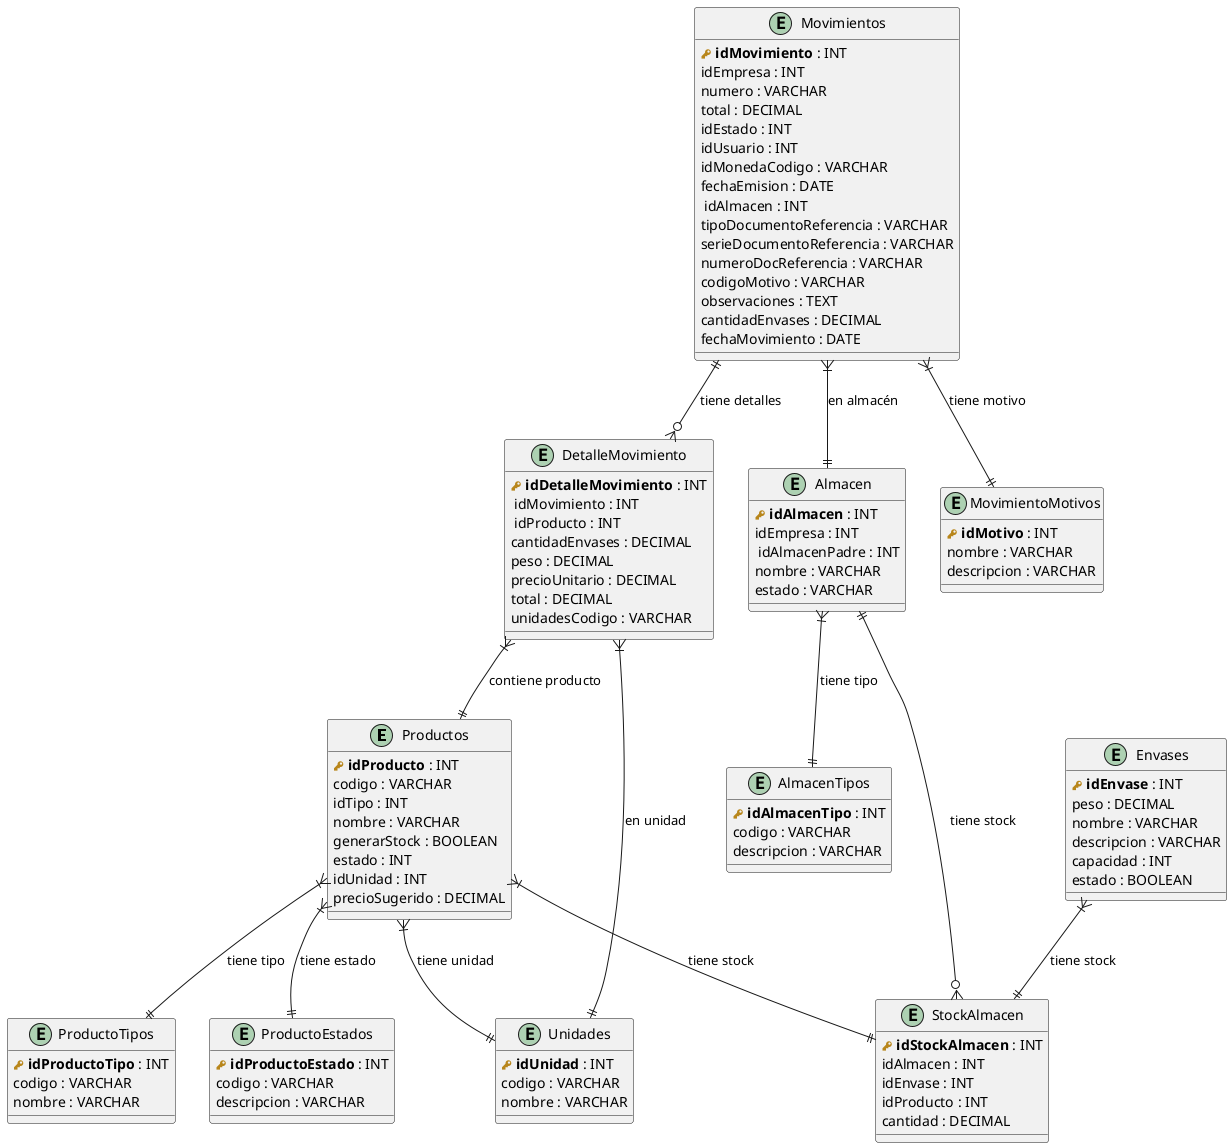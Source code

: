 @startuml
!define primary_key(x) <b><color:#b8861b><&key></color> x</b>
!define foreign_key(x) <color:#aaaaaa><&foreign></color> x

entity "Productos" {
    primary_key(idProducto) : INT
    codigo : VARCHAR
    idTipo : INT
    nombre : VARCHAR
    generarStock : BOOLEAN
    estado : INT
    idUnidad : INT
    precioSugerido : DECIMAL
}

entity "ProductoTipos" {
    primary_key(idProductoTipo) : INT
    codigo : VARCHAR
    nombre : VARCHAR
}

entity "ProductoEstados" {
    primary_key(idProductoEstado) : INT
    codigo : VARCHAR
    descripcion : VARCHAR
}

entity "Unidades" {
    primary_key(idUnidad) : INT
    codigo : VARCHAR
    nombre : VARCHAR
}

entity "Almacen" {
    primary_key(idAlmacen) : INT
    idEmpresa : INT
    foreign_key(idAlmacenPadre) : INT
    nombre : VARCHAR
    estado : VARCHAR
}

entity "AlmacenTipos" {
    primary_key(idAlmacenTipo) : INT
    codigo : VARCHAR
    descripcion : VARCHAR
}

entity "Movimientos" {
    primary_key(idMovimiento) : INT
    idEmpresa : INT
    numero : VARCHAR
    total : DECIMAL
    idEstado : INT
    idUsuario : INT
    idMonedaCodigo : VARCHAR
    fechaEmision : DATE
    foreign_key(idAlmacen) : INT
    tipoDocumentoReferencia : VARCHAR
    serieDocumentoReferencia : VARCHAR
    numeroDocReferencia : VARCHAR
    codigoMotivo : VARCHAR
    observaciones : TEXT
    cantidadEnvases : DECIMAL
    fechaMovimiento : DATE
}

entity "MovimientoMotivos" {
    primary_key(idMotivo) : INT
    nombre : VARCHAR
    descripcion : VARCHAR
}
entity "Envases" {
    primary_key(idEnvase) : INT
    peso : DECIMAL
    nombre : VARCHAR
    descripcion : VARCHAR
    capacidad : INT
    estado : BOOLEAN
}
entity "StockAlmacen" {
    primary_key(idStockAlmacen) : INT
    idAlmacen : INT
    idEnvase : INT
    idProducto : INT
    cantidad : DECIMAL
}


entity "DetalleMovimiento" {
    primary_key(idDetalleMovimiento) : INT
    foreign_key(idMovimiento) : INT
    foreign_key(idProducto) : INT
    cantidadEnvases : DECIMAL
    peso : DECIMAL
    precioUnitario : DECIMAL
    total : DECIMAL
    unidadesCodigo : VARCHAR
}

Productos }|--|| ProductoTipos : "tiene tipo"
Productos }|--|| ProductoEstados : "tiene estado"
Productos }|--|| Unidades : "tiene unidad"

Almacen }|--|| AlmacenTipos : "tiene tipo"
Almacen ||--o{ StockAlmacen : "tiene stock"
Productos }|--|| StockAlmacen : "tiene stock"
Envases }|--|| StockAlmacen : "tiene stock"

Movimientos }|--|| Almacen : "en almacén"
Movimientos }|--|| MovimientoMotivos : "tiene motivo"
Movimientos ||--o{ DetalleMovimiento : "tiene detalles"

DetalleMovimiento }|--|| Productos : "contiene producto"
DetalleMovimiento }|--|| Unidades : "en unidad"

@enduml